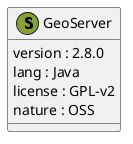 @startuml
  class "GeoServer" as namespace_geo_server << (S, #86A136) >> [[../namespaces/namespace_geo_server.html]] {
     version : 2.8.0 
     lang : Java 
     license : GPL-v2
     nature : OSS 
  }
@enduml
